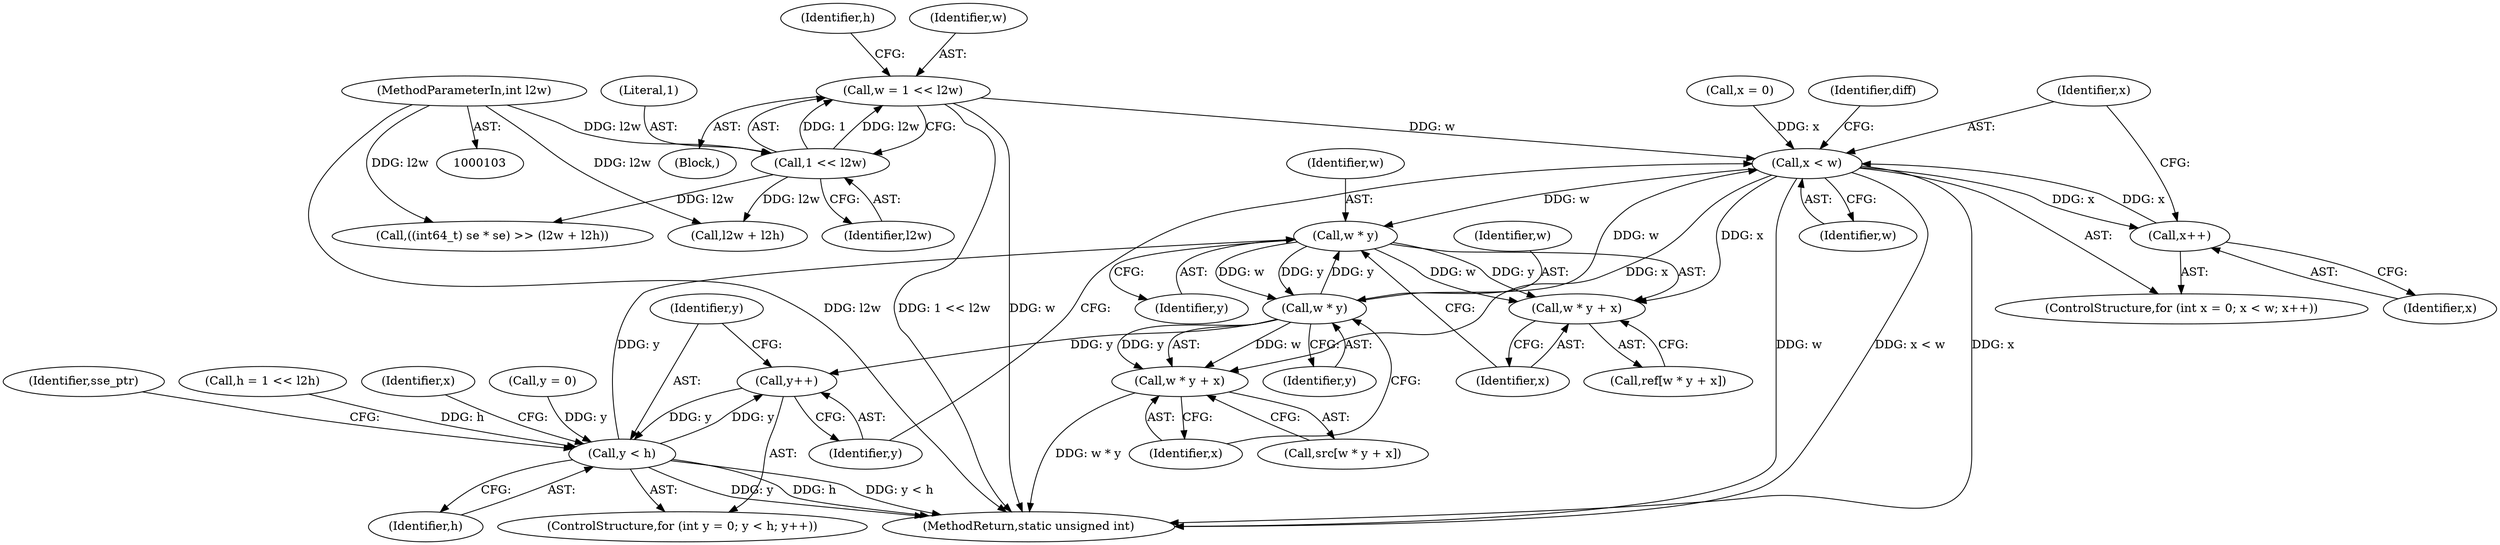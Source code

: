 digraph "1_Android_5a9753fca56f0eeb9f61e342b2fccffc364f9426_121@del" {
"1000119" [label="(Call,w = 1 << l2w)"];
"1000121" [label="(Call,1 << l2w)"];
"1000106" [label="(MethodParameterIn,int l2w)"];
"1000146" [label="(Call,x < w)"];
"1000149" [label="(Call,x++)"];
"1000159" [label="(Call,w * y)"];
"1000158" [label="(Call,w * y + x)"];
"1000166" [label="(Call,w * y)"];
"1000138" [label="(Call,y++)"];
"1000135" [label="(Call,y < h)"];
"1000165" [label="(Call,w * y + x)"];
"1000149" [label="(Call,x++)"];
"1000160" [label="(Identifier,w)"];
"1000167" [label="(Identifier,w)"];
"1000132" [label="(Call,y = 0)"];
"1000154" [label="(Identifier,diff)"];
"1000180" [label="(Identifier,sse_ptr)"];
"1000168" [label="(Identifier,y)"];
"1000123" [label="(Identifier,l2w)"];
"1000185" [label="(Call,((int64_t) se * se) >> (l2w + l2h))"];
"1000137" [label="(Identifier,h)"];
"1000150" [label="(Identifier,x)"];
"1000144" [label="(Identifier,x)"];
"1000136" [label="(Identifier,y)"];
"1000135" [label="(Call,y < h)"];
"1000138" [label="(Call,y++)"];
"1000106" [label="(MethodParameterIn,int l2w)"];
"1000191" [label="(Call,l2w + l2h)"];
"1000194" [label="(MethodReturn,static unsigned int)"];
"1000139" [label="(Identifier,y)"];
"1000161" [label="(Identifier,y)"];
"1000158" [label="(Call,w * y + x)"];
"1000141" [label="(ControlStructure,for (int x = 0; x < w; x++))"];
"1000121" [label="(Call,1 << l2w)"];
"1000125" [label="(Call,h = 1 << l2h)"];
"1000159" [label="(Call,w * y)"];
"1000169" [label="(Identifier,x)"];
"1000146" [label="(Call,x < w)"];
"1000119" [label="(Call,w = 1 << l2w)"];
"1000147" [label="(Identifier,x)"];
"1000130" [label="(ControlStructure,for (int y = 0; y < h; y++))"];
"1000148" [label="(Identifier,w)"];
"1000162" [label="(Identifier,x)"];
"1000166" [label="(Call,w * y)"];
"1000163" [label="(Call,src[w * y + x])"];
"1000109" [label="(Block,)"];
"1000126" [label="(Identifier,h)"];
"1000122" [label="(Literal,1)"];
"1000120" [label="(Identifier,w)"];
"1000156" [label="(Call,ref[w * y + x])"];
"1000165" [label="(Call,w * y + x)"];
"1000143" [label="(Call,x = 0)"];
"1000119" -> "1000109"  [label="AST: "];
"1000119" -> "1000121"  [label="CFG: "];
"1000120" -> "1000119"  [label="AST: "];
"1000121" -> "1000119"  [label="AST: "];
"1000126" -> "1000119"  [label="CFG: "];
"1000119" -> "1000194"  [label="DDG: 1 << l2w"];
"1000119" -> "1000194"  [label="DDG: w"];
"1000121" -> "1000119"  [label="DDG: 1"];
"1000121" -> "1000119"  [label="DDG: l2w"];
"1000119" -> "1000146"  [label="DDG: w"];
"1000121" -> "1000123"  [label="CFG: "];
"1000122" -> "1000121"  [label="AST: "];
"1000123" -> "1000121"  [label="AST: "];
"1000106" -> "1000121"  [label="DDG: l2w"];
"1000121" -> "1000185"  [label="DDG: l2w"];
"1000121" -> "1000191"  [label="DDG: l2w"];
"1000106" -> "1000103"  [label="AST: "];
"1000106" -> "1000194"  [label="DDG: l2w"];
"1000106" -> "1000185"  [label="DDG: l2w"];
"1000106" -> "1000191"  [label="DDG: l2w"];
"1000146" -> "1000141"  [label="AST: "];
"1000146" -> "1000148"  [label="CFG: "];
"1000147" -> "1000146"  [label="AST: "];
"1000148" -> "1000146"  [label="AST: "];
"1000154" -> "1000146"  [label="CFG: "];
"1000139" -> "1000146"  [label="CFG: "];
"1000146" -> "1000194"  [label="DDG: w"];
"1000146" -> "1000194"  [label="DDG: x < w"];
"1000146" -> "1000194"  [label="DDG: x"];
"1000143" -> "1000146"  [label="DDG: x"];
"1000149" -> "1000146"  [label="DDG: x"];
"1000166" -> "1000146"  [label="DDG: w"];
"1000146" -> "1000149"  [label="DDG: x"];
"1000146" -> "1000159"  [label="DDG: w"];
"1000146" -> "1000158"  [label="DDG: x"];
"1000146" -> "1000165"  [label="DDG: x"];
"1000149" -> "1000141"  [label="AST: "];
"1000149" -> "1000150"  [label="CFG: "];
"1000150" -> "1000149"  [label="AST: "];
"1000147" -> "1000149"  [label="CFG: "];
"1000159" -> "1000158"  [label="AST: "];
"1000159" -> "1000161"  [label="CFG: "];
"1000160" -> "1000159"  [label="AST: "];
"1000161" -> "1000159"  [label="AST: "];
"1000162" -> "1000159"  [label="CFG: "];
"1000159" -> "1000158"  [label="DDG: w"];
"1000159" -> "1000158"  [label="DDG: y"];
"1000166" -> "1000159"  [label="DDG: y"];
"1000135" -> "1000159"  [label="DDG: y"];
"1000159" -> "1000166"  [label="DDG: w"];
"1000159" -> "1000166"  [label="DDG: y"];
"1000158" -> "1000156"  [label="AST: "];
"1000158" -> "1000162"  [label="CFG: "];
"1000162" -> "1000158"  [label="AST: "];
"1000156" -> "1000158"  [label="CFG: "];
"1000166" -> "1000165"  [label="AST: "];
"1000166" -> "1000168"  [label="CFG: "];
"1000167" -> "1000166"  [label="AST: "];
"1000168" -> "1000166"  [label="AST: "];
"1000169" -> "1000166"  [label="CFG: "];
"1000166" -> "1000138"  [label="DDG: y"];
"1000166" -> "1000165"  [label="DDG: w"];
"1000166" -> "1000165"  [label="DDG: y"];
"1000138" -> "1000130"  [label="AST: "];
"1000138" -> "1000139"  [label="CFG: "];
"1000139" -> "1000138"  [label="AST: "];
"1000136" -> "1000138"  [label="CFG: "];
"1000138" -> "1000135"  [label="DDG: y"];
"1000135" -> "1000138"  [label="DDG: y"];
"1000135" -> "1000130"  [label="AST: "];
"1000135" -> "1000137"  [label="CFG: "];
"1000136" -> "1000135"  [label="AST: "];
"1000137" -> "1000135"  [label="AST: "];
"1000144" -> "1000135"  [label="CFG: "];
"1000180" -> "1000135"  [label="CFG: "];
"1000135" -> "1000194"  [label="DDG: y < h"];
"1000135" -> "1000194"  [label="DDG: y"];
"1000135" -> "1000194"  [label="DDG: h"];
"1000132" -> "1000135"  [label="DDG: y"];
"1000125" -> "1000135"  [label="DDG: h"];
"1000165" -> "1000163"  [label="AST: "];
"1000165" -> "1000169"  [label="CFG: "];
"1000169" -> "1000165"  [label="AST: "];
"1000163" -> "1000165"  [label="CFG: "];
"1000165" -> "1000194"  [label="DDG: w * y"];
}
